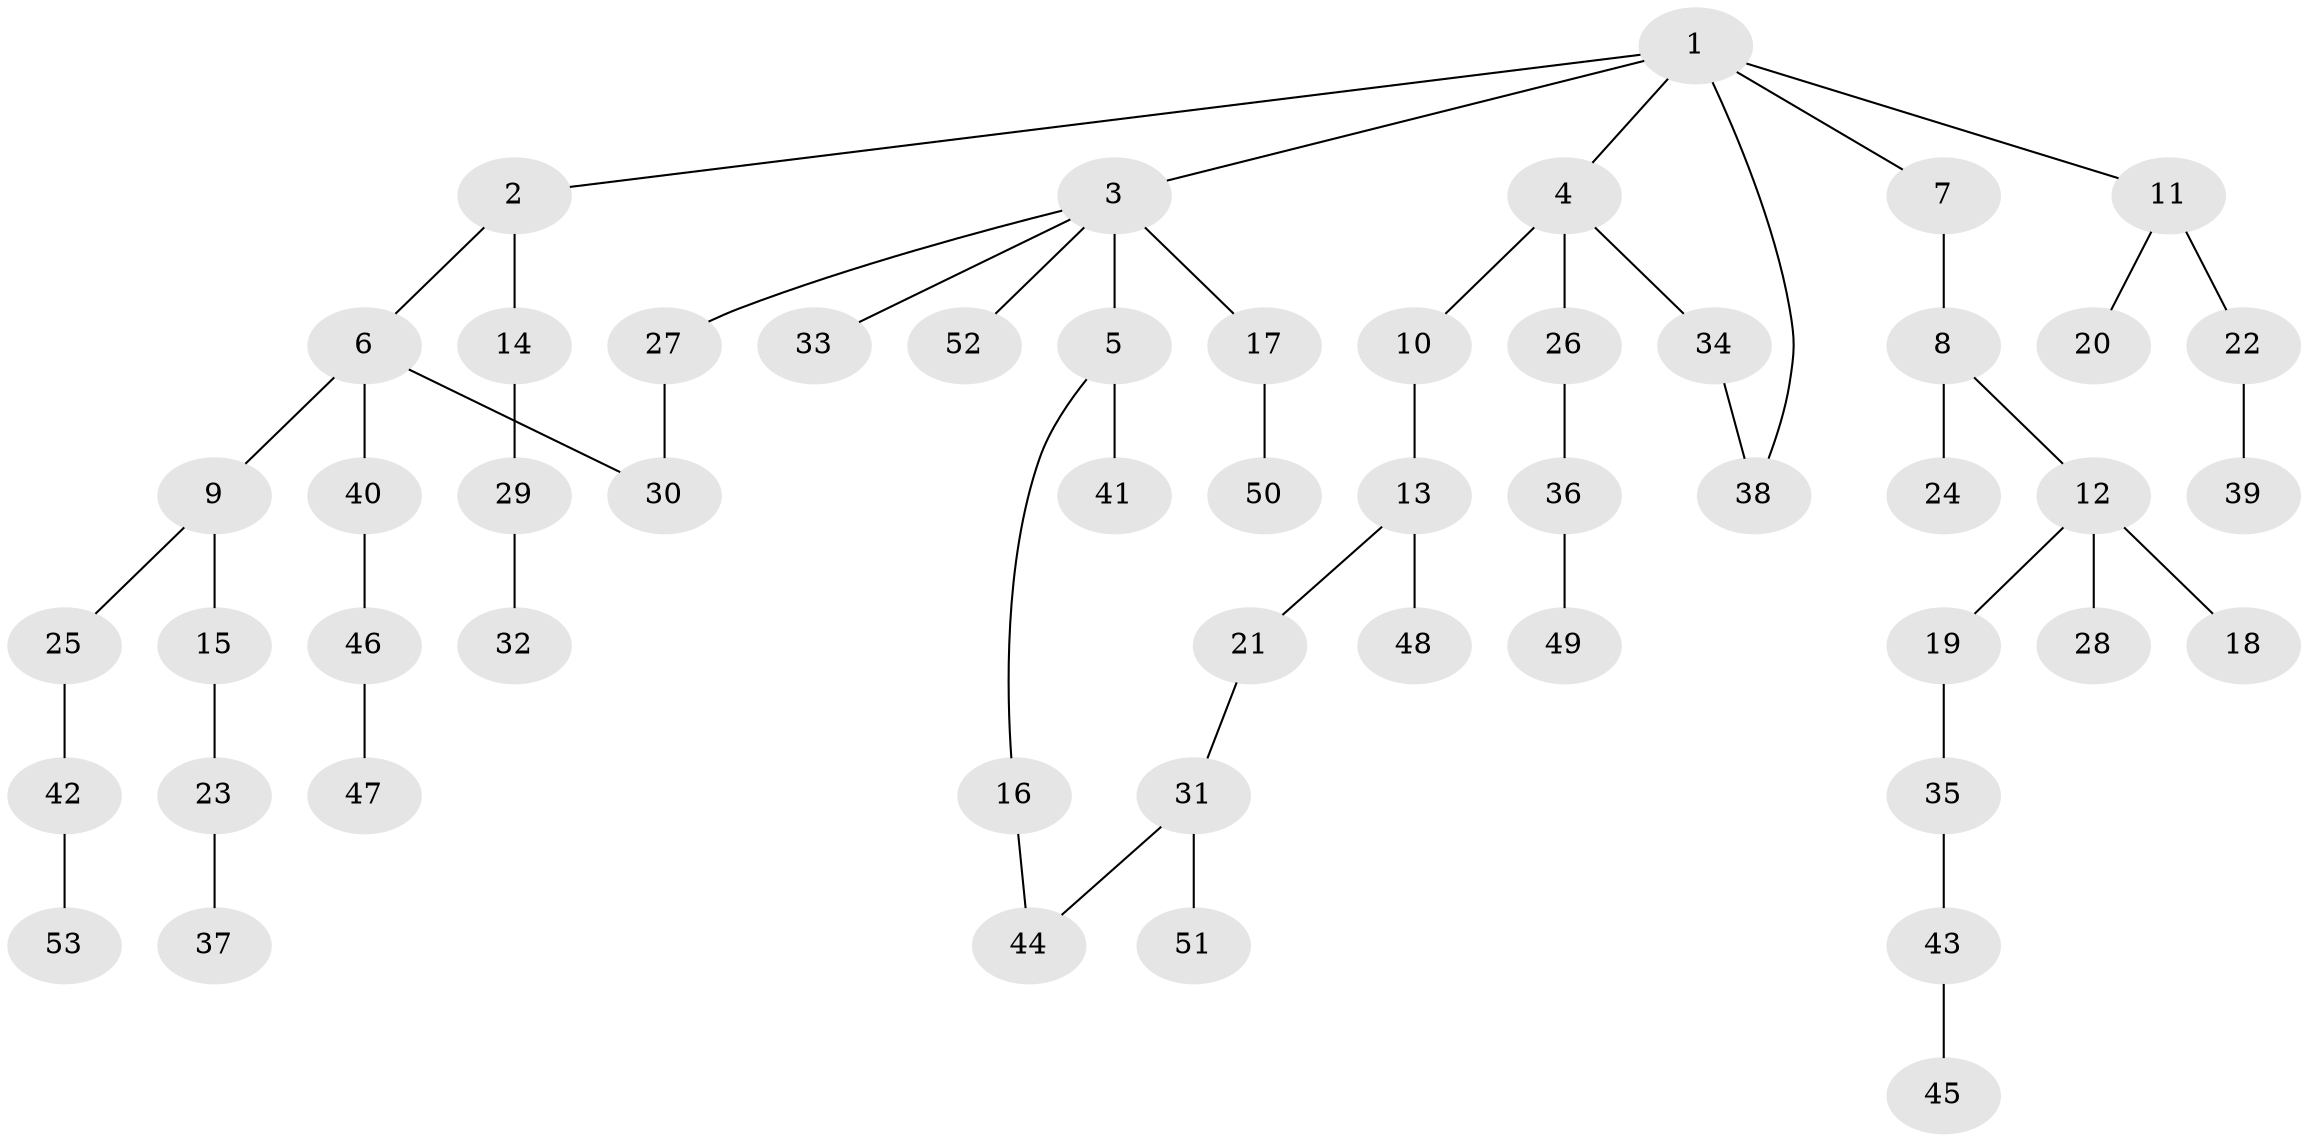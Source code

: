 // original degree distribution, {5: 0.039603960396039604, 3: 0.2079207920792079, 6: 0.019801980198019802, 4: 0.04950495049504951, 2: 0.2376237623762376, 1: 0.44554455445544555}
// Generated by graph-tools (version 1.1) at 2025/49/03/04/25 22:49:13]
// undirected, 53 vertices, 55 edges
graph export_dot {
  node [color=gray90,style=filled];
  1;
  2;
  3;
  4;
  5;
  6;
  7;
  8;
  9;
  10;
  11;
  12;
  13;
  14;
  15;
  16;
  17;
  18;
  19;
  20;
  21;
  22;
  23;
  24;
  25;
  26;
  27;
  28;
  29;
  30;
  31;
  32;
  33;
  34;
  35;
  36;
  37;
  38;
  39;
  40;
  41;
  42;
  43;
  44;
  45;
  46;
  47;
  48;
  49;
  50;
  51;
  52;
  53;
  1 -- 2 [weight=1.0];
  1 -- 3 [weight=1.0];
  1 -- 4 [weight=1.0];
  1 -- 7 [weight=1.0];
  1 -- 11 [weight=1.0];
  1 -- 38 [weight=1.0];
  2 -- 6 [weight=1.0];
  2 -- 14 [weight=1.0];
  3 -- 5 [weight=3.0];
  3 -- 17 [weight=1.0];
  3 -- 27 [weight=1.0];
  3 -- 33 [weight=1.0];
  3 -- 52 [weight=1.0];
  4 -- 10 [weight=2.0];
  4 -- 26 [weight=1.0];
  4 -- 34 [weight=1.0];
  5 -- 16 [weight=1.0];
  5 -- 41 [weight=1.0];
  6 -- 9 [weight=1.0];
  6 -- 30 [weight=1.0];
  6 -- 40 [weight=1.0];
  7 -- 8 [weight=1.0];
  8 -- 12 [weight=1.0];
  8 -- 24 [weight=2.0];
  9 -- 15 [weight=1.0];
  9 -- 25 [weight=1.0];
  10 -- 13 [weight=1.0];
  11 -- 20 [weight=1.0];
  11 -- 22 [weight=2.0];
  12 -- 18 [weight=1.0];
  12 -- 19 [weight=1.0];
  12 -- 28 [weight=1.0];
  13 -- 21 [weight=1.0];
  13 -- 48 [weight=1.0];
  14 -- 29 [weight=1.0];
  15 -- 23 [weight=1.0];
  16 -- 44 [weight=1.0];
  17 -- 50 [weight=1.0];
  19 -- 35 [weight=2.0];
  21 -- 31 [weight=1.0];
  22 -- 39 [weight=1.0];
  23 -- 37 [weight=1.0];
  25 -- 42 [weight=1.0];
  26 -- 36 [weight=1.0];
  27 -- 30 [weight=1.0];
  29 -- 32 [weight=1.0];
  31 -- 44 [weight=1.0];
  31 -- 51 [weight=1.0];
  34 -- 38 [weight=1.0];
  35 -- 43 [weight=1.0];
  36 -- 49 [weight=1.0];
  40 -- 46 [weight=2.0];
  42 -- 53 [weight=1.0];
  43 -- 45 [weight=3.0];
  46 -- 47 [weight=1.0];
}
